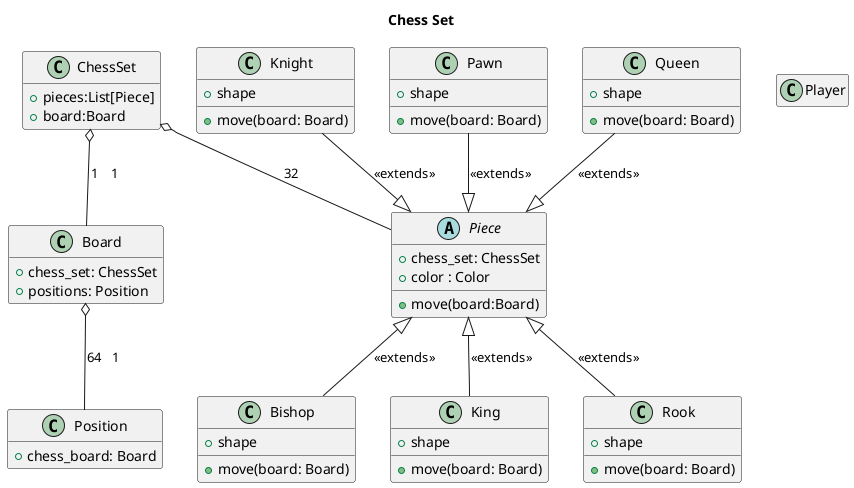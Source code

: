@startuml
title Chess Set

class ChessSet
{
    + pieces:List[Piece]
    +board:Board
}

Abstract class Piece
{
    +chess_set: ChessSet
    +color : Color
    +move(board:Board)
}

class Board
{
    +chess_set: ChessSet
    +positions: Position
}

class Position
{
    +chess_board: Board
}

class Player

class Rook
{
    +shape
    +move(board: Board)
}

class Bishop
{
    +shape
    +move(board: Board)
}

class King
{
    +shape
    +move(board: Board)
}

class Knight
{
    +shape
    +move(board: Board)
}

class Pawn 
{
    +shape
    +move(board: Board)
}

class Queen
{
    +shape
    +move(board: Board)
}

ChessSet o-down- Board : 1    1
ChessSet o-down- Piece : 32
Position -up-o Board : 64   1
Rook -up-|> Piece : <<extends>>
Bishop -up-|> Piece : <<extends>>
King -up-|> Piece : <<extends>>
Knight -down-|> Piece : <<extends>>
Pawn -down-|> Piece : <<extends>>
Queen -down-|> Piece : <<extends>>

hide empty members
@enduml
